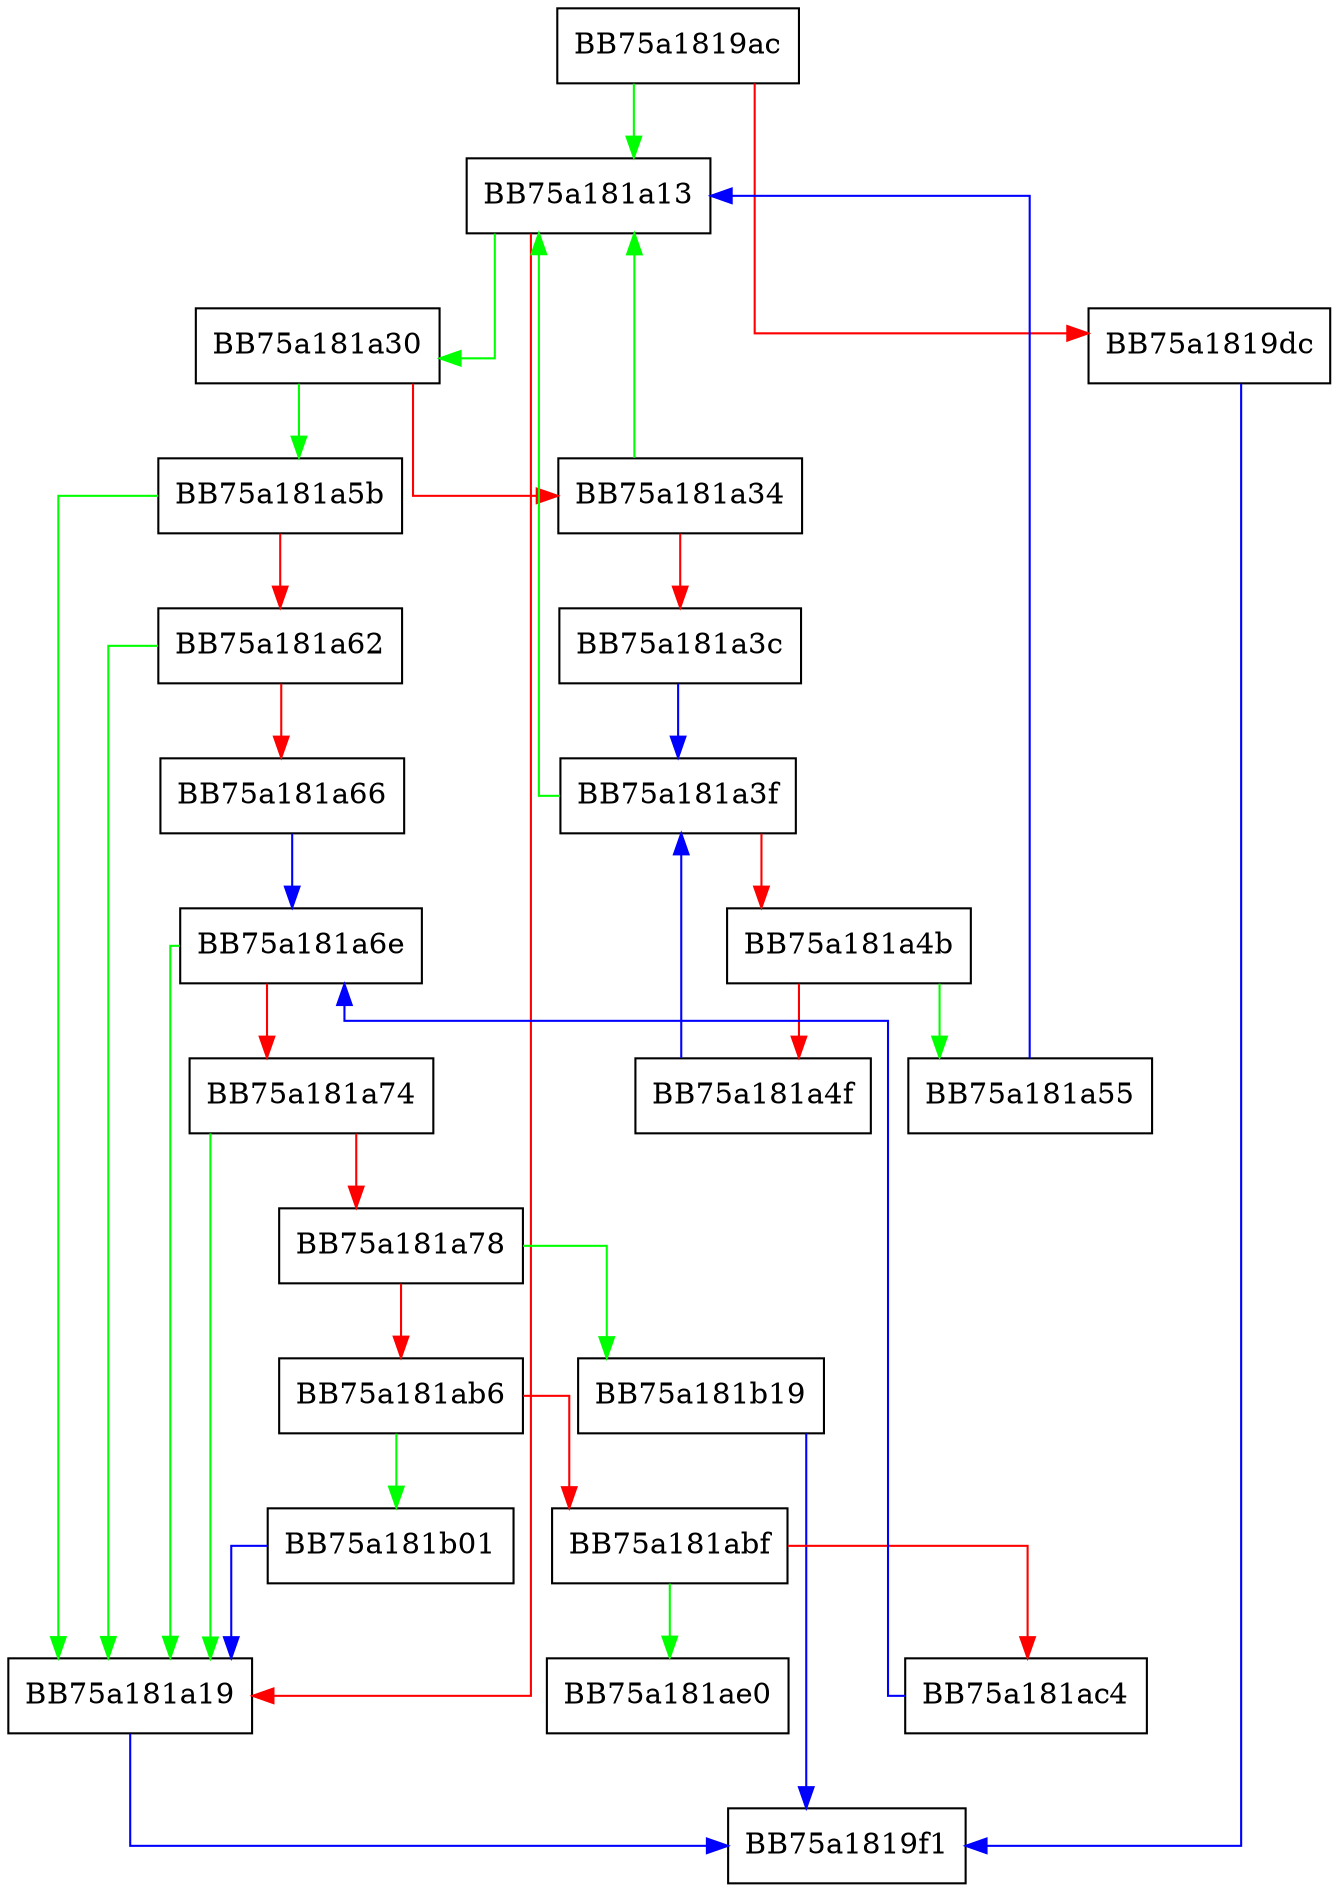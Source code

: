 digraph GetMagicOption {
  node [shape="box"];
  graph [splines=ortho];
  BB75a1819ac -> BB75a181a13 [color="green"];
  BB75a1819ac -> BB75a1819dc [color="red"];
  BB75a1819dc -> BB75a1819f1 [color="blue"];
  BB75a181a13 -> BB75a181a30 [color="green"];
  BB75a181a13 -> BB75a181a19 [color="red"];
  BB75a181a19 -> BB75a1819f1 [color="blue"];
  BB75a181a30 -> BB75a181a5b [color="green"];
  BB75a181a30 -> BB75a181a34 [color="red"];
  BB75a181a34 -> BB75a181a13 [color="green"];
  BB75a181a34 -> BB75a181a3c [color="red"];
  BB75a181a3c -> BB75a181a3f [color="blue"];
  BB75a181a3f -> BB75a181a13 [color="green"];
  BB75a181a3f -> BB75a181a4b [color="red"];
  BB75a181a4b -> BB75a181a55 [color="green"];
  BB75a181a4b -> BB75a181a4f [color="red"];
  BB75a181a4f -> BB75a181a3f [color="blue"];
  BB75a181a55 -> BB75a181a13 [color="blue"];
  BB75a181a5b -> BB75a181a19 [color="green"];
  BB75a181a5b -> BB75a181a62 [color="red"];
  BB75a181a62 -> BB75a181a19 [color="green"];
  BB75a181a62 -> BB75a181a66 [color="red"];
  BB75a181a66 -> BB75a181a6e [color="blue"];
  BB75a181a6e -> BB75a181a19 [color="green"];
  BB75a181a6e -> BB75a181a74 [color="red"];
  BB75a181a74 -> BB75a181a19 [color="green"];
  BB75a181a74 -> BB75a181a78 [color="red"];
  BB75a181a78 -> BB75a181b19 [color="green"];
  BB75a181a78 -> BB75a181ab6 [color="red"];
  BB75a181ab6 -> BB75a181b01 [color="green"];
  BB75a181ab6 -> BB75a181abf [color="red"];
  BB75a181abf -> BB75a181ae0 [color="green"];
  BB75a181abf -> BB75a181ac4 [color="red"];
  BB75a181ac4 -> BB75a181a6e [color="blue"];
  BB75a181b01 -> BB75a181a19 [color="blue"];
  BB75a181b19 -> BB75a1819f1 [color="blue"];
}